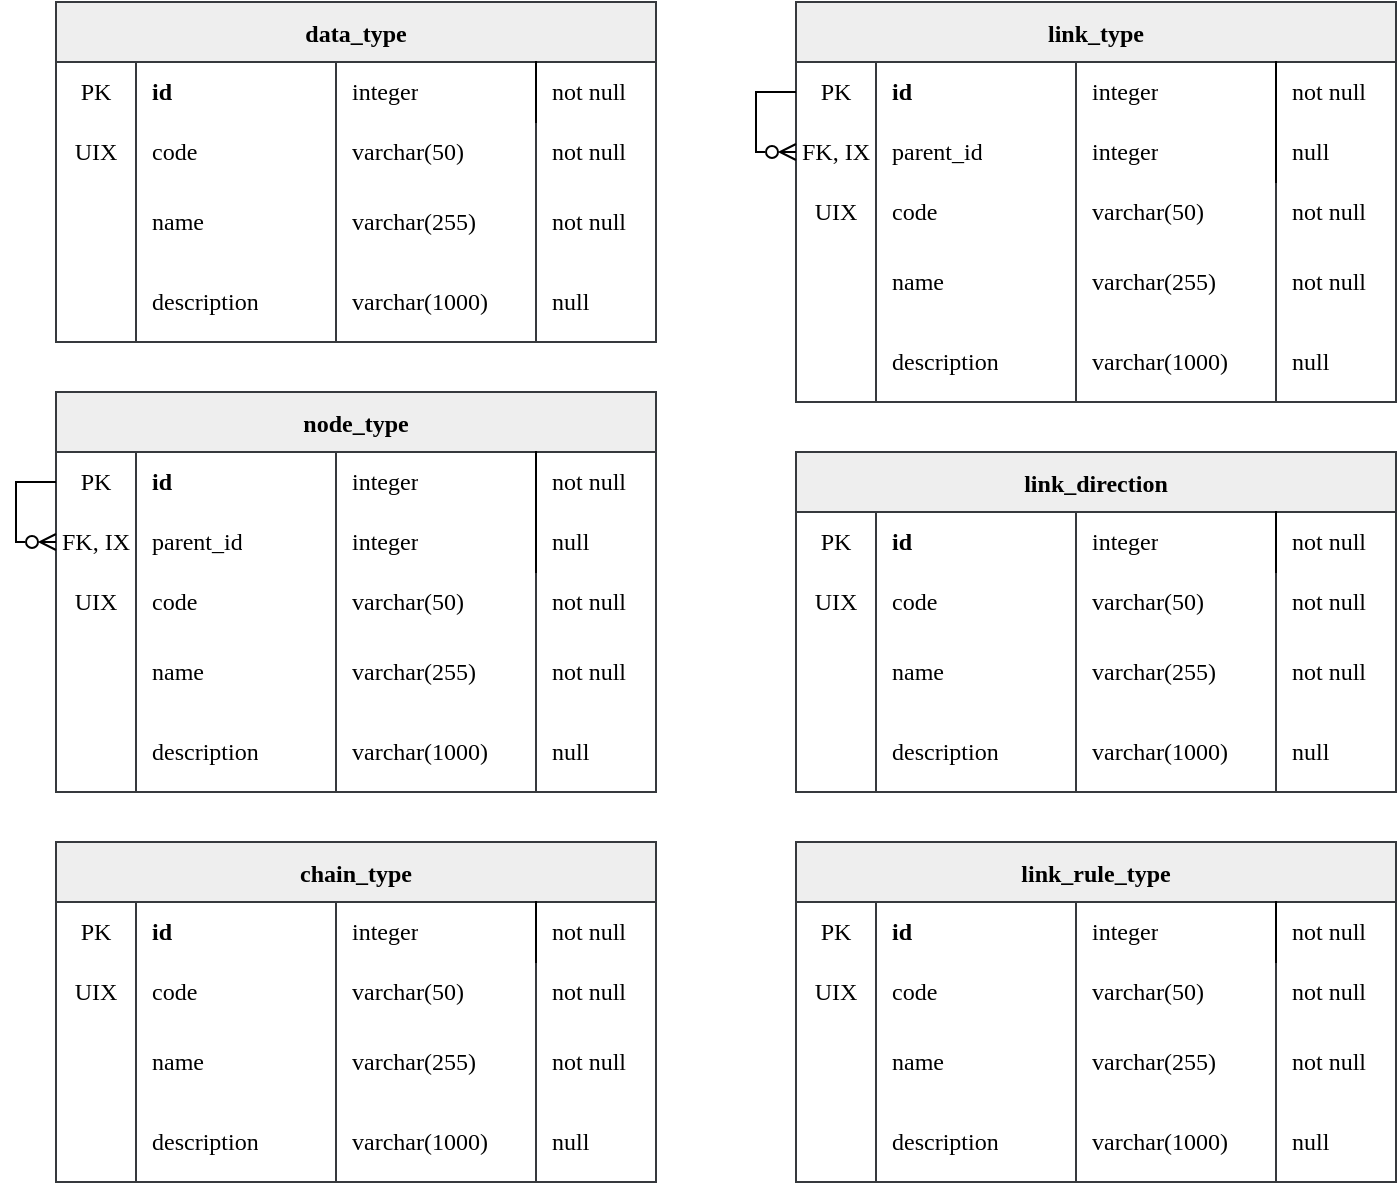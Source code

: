<mxfile version="18.0.6" type="device"><diagram name="Page-1" id="e56a1550-8fbb-45ad-956c-1786394a9013"><mxGraphModel dx="1038" dy="660" grid="1" gridSize="10" guides="1" tooltips="1" connect="1" arrows="1" fold="1" page="1" pageScale="1" pageWidth="1100" pageHeight="850" background="none" math="0" shadow="0"><root><mxCell id="0"/><mxCell id="1" parent="0"/><mxCell id="BWVcSo73yGmnrFqmLaDu-2" value="data_type" style="shape=table;startSize=30;container=1;collapsible=0;childLayout=tableLayout;fixedRows=1;rowLines=0;fontStyle=1;fontFamily=Verdana;fontSize=12;fillColor=#eeeeee;strokeColor=#36393d;" parent="1" vertex="1"><mxGeometry x="40" y="40" width="300" height="170" as="geometry"/></mxCell><mxCell id="BWVcSo73yGmnrFqmLaDu-3" value="" style="shape=tableRow;horizontal=0;startSize=0;swimlaneHead=0;swimlaneBody=0;top=0;left=0;bottom=0;right=0;collapsible=0;dropTarget=0;fillColor=none;points=[[0,0.5],[1,0.5]];portConstraint=eastwest;fontFamily=Verdana;fontSize=12;" parent="BWVcSo73yGmnrFqmLaDu-2" vertex="1"><mxGeometry y="30" width="300" height="30" as="geometry"/></mxCell><mxCell id="BWVcSo73yGmnrFqmLaDu-4" value="PK" style="shape=partialRectangle;html=1;whiteSpace=wrap;connectable=0;fillColor=none;top=0;left=0;bottom=0;right=0;overflow=hidden;pointerEvents=1;fontFamily=Verdana;fontSize=12;strokeWidth=1;" parent="BWVcSo73yGmnrFqmLaDu-3" vertex="1"><mxGeometry width="40" height="30" as="geometry"><mxRectangle width="40" height="30" as="alternateBounds"/></mxGeometry></mxCell><mxCell id="BWVcSo73yGmnrFqmLaDu-5" value="id" style="shape=partialRectangle;html=1;whiteSpace=wrap;connectable=0;fillColor=none;top=0;left=0;bottom=0;right=0;align=left;spacingLeft=6;overflow=hidden;fontFamily=Verdana;fontSize=12;fontStyle=1;" parent="BWVcSo73yGmnrFqmLaDu-3" vertex="1"><mxGeometry x="40" width="100" height="30" as="geometry"><mxRectangle width="100" height="30" as="alternateBounds"/></mxGeometry></mxCell><mxCell id="BWVcSo73yGmnrFqmLaDu-12" value="integer" style="shape=partialRectangle;html=1;whiteSpace=wrap;connectable=0;fillColor=none;top=0;left=0;bottom=0;right=0;align=left;spacingLeft=6;overflow=hidden;fontFamily=Verdana;fontSize=12;strokeColor=default;" parent="BWVcSo73yGmnrFqmLaDu-3" vertex="1"><mxGeometry x="140" width="100" height="30" as="geometry"><mxRectangle width="100" height="30" as="alternateBounds"/></mxGeometry></mxCell><mxCell id="BWVcSo73yGmnrFqmLaDu-19" value="not null" style="shape=partialRectangle;html=1;whiteSpace=wrap;connectable=0;fillColor=none;top=0;left=1;bottom=0;right=0;align=left;spacingLeft=6;overflow=hidden;fontFamily=Verdana;fontSize=12;strokeColor=default;" parent="BWVcSo73yGmnrFqmLaDu-3" vertex="1"><mxGeometry x="240" width="60" height="30" as="geometry"><mxRectangle width="60" height="30" as="alternateBounds"/></mxGeometry></mxCell><mxCell id="BWVcSo73yGmnrFqmLaDu-6" value="" style="shape=tableRow;horizontal=0;startSize=0;swimlaneHead=0;swimlaneBody=0;top=0;left=0;bottom=0;right=0;collapsible=0;dropTarget=0;fillColor=none;points=[[0,0.5],[1,0.5]];portConstraint=eastwest;fontFamily=Verdana;fontSize=12;" parent="BWVcSo73yGmnrFqmLaDu-2" vertex="1"><mxGeometry y="60" width="300" height="30" as="geometry"/></mxCell><mxCell id="BWVcSo73yGmnrFqmLaDu-7" value="UIX" style="shape=partialRectangle;html=1;whiteSpace=wrap;connectable=0;fillColor=none;top=0;left=0;bottom=0;right=0;overflow=hidden;fontFamily=Verdana;fontSize=12;" parent="BWVcSo73yGmnrFqmLaDu-6" vertex="1"><mxGeometry width="40" height="30" as="geometry"><mxRectangle width="40" height="30" as="alternateBounds"/></mxGeometry></mxCell><mxCell id="BWVcSo73yGmnrFqmLaDu-8" value="code" style="shape=partialRectangle;html=1;whiteSpace=wrap;connectable=0;fillColor=none;top=0;left=0;bottom=0;right=0;align=left;spacingLeft=6;overflow=hidden;fontFamily=Verdana;fontSize=12;" parent="BWVcSo73yGmnrFqmLaDu-6" vertex="1"><mxGeometry x="40" width="100" height="30" as="geometry"><mxRectangle width="100" height="30" as="alternateBounds"/></mxGeometry></mxCell><mxCell id="BWVcSo73yGmnrFqmLaDu-13" value="varchar(50)" style="shape=partialRectangle;html=1;whiteSpace=wrap;connectable=0;fillColor=none;top=0;left=0;bottom=0;right=0;align=left;spacingLeft=6;overflow=hidden;fontFamily=Verdana;fontSize=12;" parent="BWVcSo73yGmnrFqmLaDu-6" vertex="1"><mxGeometry x="140" width="100" height="30" as="geometry"><mxRectangle width="100" height="30" as="alternateBounds"/></mxGeometry></mxCell><mxCell id="BWVcSo73yGmnrFqmLaDu-20" value="not null" style="shape=partialRectangle;html=1;whiteSpace=wrap;connectable=0;fillColor=none;top=0;left=0;bottom=0;right=0;align=left;spacingLeft=6;overflow=hidden;fontFamily=Verdana;fontSize=12;" parent="BWVcSo73yGmnrFqmLaDu-6" vertex="1"><mxGeometry x="240" width="60" height="30" as="geometry"><mxRectangle width="60" height="30" as="alternateBounds"/></mxGeometry></mxCell><mxCell id="BWVcSo73yGmnrFqmLaDu-9" value="" style="shape=tableRow;horizontal=0;startSize=0;swimlaneHead=0;swimlaneBody=0;top=0;left=0;bottom=0;right=0;collapsible=0;dropTarget=0;fillColor=none;points=[[0,0.5],[1,0.5]];portConstraint=eastwest;fontFamily=Verdana;fontSize=12;" parent="BWVcSo73yGmnrFqmLaDu-2" vertex="1"><mxGeometry y="90" width="300" height="40" as="geometry"/></mxCell><mxCell id="BWVcSo73yGmnrFqmLaDu-10" value="" style="shape=partialRectangle;html=1;whiteSpace=wrap;connectable=0;fillColor=none;top=0;left=0;bottom=0;right=0;overflow=hidden;fontFamily=Verdana;fontSize=12;" parent="BWVcSo73yGmnrFqmLaDu-9" vertex="1"><mxGeometry width="40" height="40" as="geometry"><mxRectangle width="40" height="40" as="alternateBounds"/></mxGeometry></mxCell><mxCell id="BWVcSo73yGmnrFqmLaDu-11" value="name" style="shape=partialRectangle;html=1;whiteSpace=wrap;connectable=0;fillColor=none;top=0;left=0;bottom=0;right=0;align=left;spacingLeft=6;overflow=hidden;fontFamily=Verdana;fontSize=12;" parent="BWVcSo73yGmnrFqmLaDu-9" vertex="1"><mxGeometry x="40" width="100" height="40" as="geometry"><mxRectangle width="100" height="40" as="alternateBounds"/></mxGeometry></mxCell><mxCell id="BWVcSo73yGmnrFqmLaDu-14" value="&lt;span style=&quot;&quot;&gt;varchar(255)&lt;/span&gt;" style="shape=partialRectangle;html=1;whiteSpace=wrap;connectable=0;fillColor=none;top=0;left=0;bottom=0;right=0;align=left;spacingLeft=6;overflow=hidden;fontFamily=Verdana;fontSize=12;" parent="BWVcSo73yGmnrFqmLaDu-9" vertex="1"><mxGeometry x="140" width="100" height="40" as="geometry"><mxRectangle width="100" height="40" as="alternateBounds"/></mxGeometry></mxCell><mxCell id="BWVcSo73yGmnrFqmLaDu-21" value="not null" style="shape=partialRectangle;html=1;whiteSpace=wrap;connectable=0;fillColor=none;top=0;left=0;bottom=0;right=0;align=left;spacingLeft=6;overflow=hidden;fontFamily=Verdana;fontSize=12;" parent="BWVcSo73yGmnrFqmLaDu-9" vertex="1"><mxGeometry x="240" width="60" height="40" as="geometry"><mxRectangle width="60" height="40" as="alternateBounds"/></mxGeometry></mxCell><mxCell id="BWVcSo73yGmnrFqmLaDu-15" style="shape=tableRow;horizontal=0;startSize=0;swimlaneHead=0;swimlaneBody=0;top=0;left=0;bottom=0;right=0;collapsible=0;dropTarget=0;fillColor=none;points=[[0,0.5],[1,0.5]];portConstraint=eastwest;fontFamily=Verdana;fontSize=12;" parent="BWVcSo73yGmnrFqmLaDu-2" vertex="1"><mxGeometry y="130" width="300" height="40" as="geometry"/></mxCell><mxCell id="BWVcSo73yGmnrFqmLaDu-16" style="shape=partialRectangle;html=1;whiteSpace=wrap;connectable=0;fillColor=none;top=0;left=0;bottom=0;right=0;overflow=hidden;fontFamily=Verdana;fontSize=12;" parent="BWVcSo73yGmnrFqmLaDu-15" vertex="1"><mxGeometry width="40" height="40" as="geometry"><mxRectangle width="40" height="40" as="alternateBounds"/></mxGeometry></mxCell><mxCell id="BWVcSo73yGmnrFqmLaDu-17" value="description" style="shape=partialRectangle;html=1;whiteSpace=wrap;connectable=0;fillColor=none;top=0;left=0;bottom=0;right=0;align=left;spacingLeft=6;overflow=hidden;fontFamily=Verdana;fontSize=12;" parent="BWVcSo73yGmnrFqmLaDu-15" vertex="1"><mxGeometry x="40" width="100" height="40" as="geometry"><mxRectangle width="100" height="40" as="alternateBounds"/></mxGeometry></mxCell><mxCell id="BWVcSo73yGmnrFqmLaDu-18" value="varchar(1000)" style="shape=partialRectangle;html=1;whiteSpace=wrap;connectable=0;fillColor=none;top=0;left=0;bottom=0;right=0;align=left;spacingLeft=6;overflow=hidden;fontFamily=Verdana;fontSize=12;" parent="BWVcSo73yGmnrFqmLaDu-15" vertex="1"><mxGeometry x="140" width="100" height="40" as="geometry"><mxRectangle width="100" height="40" as="alternateBounds"/></mxGeometry></mxCell><mxCell id="BWVcSo73yGmnrFqmLaDu-22" value="null" style="shape=partialRectangle;html=1;whiteSpace=wrap;connectable=0;fillColor=none;top=0;left=0;bottom=0;right=0;align=left;spacingLeft=6;overflow=hidden;fontFamily=Verdana;fontSize=12;" parent="BWVcSo73yGmnrFqmLaDu-15" vertex="1"><mxGeometry x="240" width="60" height="40" as="geometry"><mxRectangle width="60" height="40" as="alternateBounds"/></mxGeometry></mxCell><mxCell id="eY8sf748kvgSjk_Fk_6y-1" value="node_type" style="shape=table;startSize=30;container=1;collapsible=0;childLayout=tableLayout;fixedRows=1;rowLines=0;fontStyle=1;fontFamily=Verdana;fontSize=12;fillColor=#eeeeee;strokeColor=#36393d;" vertex="1" parent="1"><mxGeometry x="40" y="235" width="300" height="200" as="geometry"/></mxCell><mxCell id="eY8sf748kvgSjk_Fk_6y-2" value="" style="shape=tableRow;horizontal=0;startSize=0;swimlaneHead=0;swimlaneBody=0;top=0;left=0;bottom=0;right=0;collapsible=0;dropTarget=0;fillColor=none;points=[[0,0.5],[1,0.5]];portConstraint=eastwest;fontFamily=Verdana;fontSize=12;" vertex="1" parent="eY8sf748kvgSjk_Fk_6y-1"><mxGeometry y="30" width="300" height="30" as="geometry"/></mxCell><mxCell id="eY8sf748kvgSjk_Fk_6y-3" value="PK" style="shape=partialRectangle;html=1;whiteSpace=wrap;connectable=0;fillColor=none;top=0;left=0;bottom=0;right=0;overflow=hidden;pointerEvents=1;fontFamily=Verdana;fontSize=12;strokeWidth=1;" vertex="1" parent="eY8sf748kvgSjk_Fk_6y-2"><mxGeometry width="40" height="30" as="geometry"><mxRectangle width="40" height="30" as="alternateBounds"/></mxGeometry></mxCell><mxCell id="eY8sf748kvgSjk_Fk_6y-4" value="id" style="shape=partialRectangle;html=1;whiteSpace=wrap;connectable=0;fillColor=none;top=0;left=0;bottom=0;right=0;align=left;spacingLeft=6;overflow=hidden;fontFamily=Verdana;fontSize=12;fontStyle=1;" vertex="1" parent="eY8sf748kvgSjk_Fk_6y-2"><mxGeometry x="40" width="100" height="30" as="geometry"><mxRectangle width="100" height="30" as="alternateBounds"/></mxGeometry></mxCell><mxCell id="eY8sf748kvgSjk_Fk_6y-5" value="integer" style="shape=partialRectangle;html=1;whiteSpace=wrap;connectable=0;fillColor=none;top=0;left=0;bottom=0;right=0;align=left;spacingLeft=6;overflow=hidden;fontFamily=Verdana;fontSize=12;strokeColor=default;" vertex="1" parent="eY8sf748kvgSjk_Fk_6y-2"><mxGeometry x="140" width="100" height="30" as="geometry"><mxRectangle width="100" height="30" as="alternateBounds"/></mxGeometry></mxCell><mxCell id="eY8sf748kvgSjk_Fk_6y-6" value="not null" style="shape=partialRectangle;html=1;whiteSpace=wrap;connectable=0;fillColor=none;top=0;left=1;bottom=0;right=0;align=left;spacingLeft=6;overflow=hidden;fontFamily=Verdana;fontSize=12;strokeColor=default;" vertex="1" parent="eY8sf748kvgSjk_Fk_6y-2"><mxGeometry x="240" width="60" height="30" as="geometry"><mxRectangle width="60" height="30" as="alternateBounds"/></mxGeometry></mxCell><mxCell id="eY8sf748kvgSjk_Fk_6y-22" style="shape=tableRow;horizontal=0;startSize=0;swimlaneHead=0;swimlaneBody=0;top=0;left=0;bottom=0;right=0;collapsible=0;dropTarget=0;fillColor=none;points=[[0,0.5],[1,0.5]];portConstraint=eastwest;fontFamily=Verdana;fontSize=12;" vertex="1" parent="eY8sf748kvgSjk_Fk_6y-1"><mxGeometry y="60" width="300" height="30" as="geometry"/></mxCell><mxCell id="eY8sf748kvgSjk_Fk_6y-23" value="FK, IX" style="shape=partialRectangle;html=1;whiteSpace=wrap;connectable=0;fillColor=none;top=0;left=0;bottom=0;right=0;overflow=hidden;pointerEvents=1;fontFamily=Verdana;fontSize=12;strokeWidth=1;" vertex="1" parent="eY8sf748kvgSjk_Fk_6y-22"><mxGeometry width="40" height="30" as="geometry"><mxRectangle width="40" height="30" as="alternateBounds"/></mxGeometry></mxCell><mxCell id="eY8sf748kvgSjk_Fk_6y-24" value="parent_id" style="shape=partialRectangle;html=1;whiteSpace=wrap;connectable=0;fillColor=none;top=0;left=0;bottom=0;right=0;align=left;spacingLeft=6;overflow=hidden;fontFamily=Verdana;fontSize=12;fontStyle=0;" vertex="1" parent="eY8sf748kvgSjk_Fk_6y-22"><mxGeometry x="40" width="100" height="30" as="geometry"><mxRectangle width="100" height="30" as="alternateBounds"/></mxGeometry></mxCell><mxCell id="eY8sf748kvgSjk_Fk_6y-25" value="integer" style="shape=partialRectangle;html=1;whiteSpace=wrap;connectable=0;fillColor=none;top=0;left=0;bottom=0;right=0;align=left;spacingLeft=6;overflow=hidden;fontFamily=Verdana;fontSize=12;strokeColor=default;" vertex="1" parent="eY8sf748kvgSjk_Fk_6y-22"><mxGeometry x="140" width="100" height="30" as="geometry"><mxRectangle width="100" height="30" as="alternateBounds"/></mxGeometry></mxCell><mxCell id="eY8sf748kvgSjk_Fk_6y-26" value="null" style="shape=partialRectangle;html=1;whiteSpace=wrap;connectable=0;fillColor=none;top=0;left=1;bottom=0;right=0;align=left;spacingLeft=6;overflow=hidden;fontFamily=Verdana;fontSize=12;strokeColor=default;" vertex="1" parent="eY8sf748kvgSjk_Fk_6y-22"><mxGeometry x="240" width="60" height="30" as="geometry"><mxRectangle width="60" height="30" as="alternateBounds"/></mxGeometry></mxCell><mxCell id="eY8sf748kvgSjk_Fk_6y-7" value="" style="shape=tableRow;horizontal=0;startSize=0;swimlaneHead=0;swimlaneBody=0;top=0;left=0;bottom=0;right=0;collapsible=0;dropTarget=0;fillColor=none;points=[[0,0.5],[1,0.5]];portConstraint=eastwest;fontFamily=Verdana;fontSize=12;" vertex="1" parent="eY8sf748kvgSjk_Fk_6y-1"><mxGeometry y="90" width="300" height="30" as="geometry"/></mxCell><mxCell id="eY8sf748kvgSjk_Fk_6y-8" value="UIX" style="shape=partialRectangle;html=1;whiteSpace=wrap;connectable=0;fillColor=none;top=0;left=0;bottom=0;right=0;overflow=hidden;fontFamily=Verdana;fontSize=12;" vertex="1" parent="eY8sf748kvgSjk_Fk_6y-7"><mxGeometry width="40" height="30" as="geometry"><mxRectangle width="40" height="30" as="alternateBounds"/></mxGeometry></mxCell><mxCell id="eY8sf748kvgSjk_Fk_6y-9" value="code" style="shape=partialRectangle;html=1;whiteSpace=wrap;connectable=0;fillColor=none;top=0;left=0;bottom=0;right=0;align=left;spacingLeft=6;overflow=hidden;fontFamily=Verdana;fontSize=12;" vertex="1" parent="eY8sf748kvgSjk_Fk_6y-7"><mxGeometry x="40" width="100" height="30" as="geometry"><mxRectangle width="100" height="30" as="alternateBounds"/></mxGeometry></mxCell><mxCell id="eY8sf748kvgSjk_Fk_6y-10" value="varchar(50)" style="shape=partialRectangle;html=1;whiteSpace=wrap;connectable=0;fillColor=none;top=0;left=0;bottom=0;right=0;align=left;spacingLeft=6;overflow=hidden;fontFamily=Verdana;fontSize=12;" vertex="1" parent="eY8sf748kvgSjk_Fk_6y-7"><mxGeometry x="140" width="100" height="30" as="geometry"><mxRectangle width="100" height="30" as="alternateBounds"/></mxGeometry></mxCell><mxCell id="eY8sf748kvgSjk_Fk_6y-11" value="not null" style="shape=partialRectangle;html=1;whiteSpace=wrap;connectable=0;fillColor=none;top=0;left=0;bottom=0;right=0;align=left;spacingLeft=6;overflow=hidden;fontFamily=Verdana;fontSize=12;" vertex="1" parent="eY8sf748kvgSjk_Fk_6y-7"><mxGeometry x="240" width="60" height="30" as="geometry"><mxRectangle width="60" height="30" as="alternateBounds"/></mxGeometry></mxCell><mxCell id="eY8sf748kvgSjk_Fk_6y-12" value="" style="shape=tableRow;horizontal=0;startSize=0;swimlaneHead=0;swimlaneBody=0;top=0;left=0;bottom=0;right=0;collapsible=0;dropTarget=0;fillColor=none;points=[[0,0.5],[1,0.5]];portConstraint=eastwest;fontFamily=Verdana;fontSize=12;" vertex="1" parent="eY8sf748kvgSjk_Fk_6y-1"><mxGeometry y="120" width="300" height="40" as="geometry"/></mxCell><mxCell id="eY8sf748kvgSjk_Fk_6y-13" value="" style="shape=partialRectangle;html=1;whiteSpace=wrap;connectable=0;fillColor=none;top=0;left=0;bottom=0;right=0;overflow=hidden;fontFamily=Verdana;fontSize=12;" vertex="1" parent="eY8sf748kvgSjk_Fk_6y-12"><mxGeometry width="40" height="40" as="geometry"><mxRectangle width="40" height="40" as="alternateBounds"/></mxGeometry></mxCell><mxCell id="eY8sf748kvgSjk_Fk_6y-14" value="name" style="shape=partialRectangle;html=1;whiteSpace=wrap;connectable=0;fillColor=none;top=0;left=0;bottom=0;right=0;align=left;spacingLeft=6;overflow=hidden;fontFamily=Verdana;fontSize=12;" vertex="1" parent="eY8sf748kvgSjk_Fk_6y-12"><mxGeometry x="40" width="100" height="40" as="geometry"><mxRectangle width="100" height="40" as="alternateBounds"/></mxGeometry></mxCell><mxCell id="eY8sf748kvgSjk_Fk_6y-15" value="&lt;span style=&quot;&quot;&gt;varchar(255)&lt;/span&gt;" style="shape=partialRectangle;html=1;whiteSpace=wrap;connectable=0;fillColor=none;top=0;left=0;bottom=0;right=0;align=left;spacingLeft=6;overflow=hidden;fontFamily=Verdana;fontSize=12;" vertex="1" parent="eY8sf748kvgSjk_Fk_6y-12"><mxGeometry x="140" width="100" height="40" as="geometry"><mxRectangle width="100" height="40" as="alternateBounds"/></mxGeometry></mxCell><mxCell id="eY8sf748kvgSjk_Fk_6y-16" value="not null" style="shape=partialRectangle;html=1;whiteSpace=wrap;connectable=0;fillColor=none;top=0;left=0;bottom=0;right=0;align=left;spacingLeft=6;overflow=hidden;fontFamily=Verdana;fontSize=12;" vertex="1" parent="eY8sf748kvgSjk_Fk_6y-12"><mxGeometry x="240" width="60" height="40" as="geometry"><mxRectangle width="60" height="40" as="alternateBounds"/></mxGeometry></mxCell><mxCell id="eY8sf748kvgSjk_Fk_6y-17" style="shape=tableRow;horizontal=0;startSize=0;swimlaneHead=0;swimlaneBody=0;top=0;left=0;bottom=0;right=0;collapsible=0;dropTarget=0;fillColor=none;points=[[0,0.5],[1,0.5]];portConstraint=eastwest;fontFamily=Verdana;fontSize=12;" vertex="1" parent="eY8sf748kvgSjk_Fk_6y-1"><mxGeometry y="160" width="300" height="40" as="geometry"/></mxCell><mxCell id="eY8sf748kvgSjk_Fk_6y-18" style="shape=partialRectangle;html=1;whiteSpace=wrap;connectable=0;fillColor=none;top=0;left=0;bottom=0;right=0;overflow=hidden;fontFamily=Verdana;fontSize=12;" vertex="1" parent="eY8sf748kvgSjk_Fk_6y-17"><mxGeometry width="40" height="40" as="geometry"><mxRectangle width="40" height="40" as="alternateBounds"/></mxGeometry></mxCell><mxCell id="eY8sf748kvgSjk_Fk_6y-19" value="description" style="shape=partialRectangle;html=1;whiteSpace=wrap;connectable=0;fillColor=none;top=0;left=0;bottom=0;right=0;align=left;spacingLeft=6;overflow=hidden;fontFamily=Verdana;fontSize=12;" vertex="1" parent="eY8sf748kvgSjk_Fk_6y-17"><mxGeometry x="40" width="100" height="40" as="geometry"><mxRectangle width="100" height="40" as="alternateBounds"/></mxGeometry></mxCell><mxCell id="eY8sf748kvgSjk_Fk_6y-20" value="varchar(1000)" style="shape=partialRectangle;html=1;whiteSpace=wrap;connectable=0;fillColor=none;top=0;left=0;bottom=0;right=0;align=left;spacingLeft=6;overflow=hidden;fontFamily=Verdana;fontSize=12;" vertex="1" parent="eY8sf748kvgSjk_Fk_6y-17"><mxGeometry x="140" width="100" height="40" as="geometry"><mxRectangle width="100" height="40" as="alternateBounds"/></mxGeometry></mxCell><mxCell id="eY8sf748kvgSjk_Fk_6y-21" value="null" style="shape=partialRectangle;html=1;whiteSpace=wrap;connectable=0;fillColor=none;top=0;left=0;bottom=0;right=0;align=left;spacingLeft=6;overflow=hidden;fontFamily=Verdana;fontSize=12;" vertex="1" parent="eY8sf748kvgSjk_Fk_6y-17"><mxGeometry x="240" width="60" height="40" as="geometry"><mxRectangle width="60" height="40" as="alternateBounds"/></mxGeometry></mxCell><mxCell id="eY8sf748kvgSjk_Fk_6y-78" value="" style="edgeStyle=orthogonalEdgeStyle;rounded=0;orthogonalLoop=1;jettySize=auto;html=1;entryX=0;entryY=0.5;entryDx=0;entryDy=0;exitX=0;exitY=0.5;exitDx=0;exitDy=0;endArrow=ERzeroToMany;endFill=0;" edge="1" parent="eY8sf748kvgSjk_Fk_6y-1" source="eY8sf748kvgSjk_Fk_6y-2" target="eY8sf748kvgSjk_Fk_6y-22"><mxGeometry relative="1" as="geometry"><mxPoint x="-100" y="-90" as="sourcePoint"/><Array as="points"><mxPoint x="-20" y="45"/><mxPoint x="-20" y="75"/></Array></mxGeometry></mxCell><mxCell id="eY8sf748kvgSjk_Fk_6y-79" value="link_type" style="shape=table;startSize=30;container=1;collapsible=0;childLayout=tableLayout;fixedRows=1;rowLines=0;fontStyle=1;fontFamily=Verdana;fontSize=12;fillColor=#eeeeee;strokeColor=#36393d;" vertex="1" parent="1"><mxGeometry x="410" y="40" width="300" height="200" as="geometry"/></mxCell><mxCell id="eY8sf748kvgSjk_Fk_6y-80" value="" style="shape=tableRow;horizontal=0;startSize=0;swimlaneHead=0;swimlaneBody=0;top=0;left=0;bottom=0;right=0;collapsible=0;dropTarget=0;fillColor=none;points=[[0,0.5],[1,0.5]];portConstraint=eastwest;fontFamily=Verdana;fontSize=12;" vertex="1" parent="eY8sf748kvgSjk_Fk_6y-79"><mxGeometry y="30" width="300" height="30" as="geometry"/></mxCell><mxCell id="eY8sf748kvgSjk_Fk_6y-81" value="PK" style="shape=partialRectangle;html=1;whiteSpace=wrap;connectable=0;fillColor=none;top=0;left=0;bottom=0;right=0;overflow=hidden;pointerEvents=1;fontFamily=Verdana;fontSize=12;strokeWidth=1;" vertex="1" parent="eY8sf748kvgSjk_Fk_6y-80"><mxGeometry width="40" height="30" as="geometry"><mxRectangle width="40" height="30" as="alternateBounds"/></mxGeometry></mxCell><mxCell id="eY8sf748kvgSjk_Fk_6y-82" value="id" style="shape=partialRectangle;html=1;whiteSpace=wrap;connectable=0;fillColor=none;top=0;left=0;bottom=0;right=0;align=left;spacingLeft=6;overflow=hidden;fontFamily=Verdana;fontSize=12;fontStyle=1;" vertex="1" parent="eY8sf748kvgSjk_Fk_6y-80"><mxGeometry x="40" width="100" height="30" as="geometry"><mxRectangle width="100" height="30" as="alternateBounds"/></mxGeometry></mxCell><mxCell id="eY8sf748kvgSjk_Fk_6y-83" value="integer" style="shape=partialRectangle;html=1;whiteSpace=wrap;connectable=0;fillColor=none;top=0;left=0;bottom=0;right=0;align=left;spacingLeft=6;overflow=hidden;fontFamily=Verdana;fontSize=12;strokeColor=default;" vertex="1" parent="eY8sf748kvgSjk_Fk_6y-80"><mxGeometry x="140" width="100" height="30" as="geometry"><mxRectangle width="100" height="30" as="alternateBounds"/></mxGeometry></mxCell><mxCell id="eY8sf748kvgSjk_Fk_6y-84" value="not null" style="shape=partialRectangle;html=1;whiteSpace=wrap;connectable=0;fillColor=none;top=0;left=1;bottom=0;right=0;align=left;spacingLeft=6;overflow=hidden;fontFamily=Verdana;fontSize=12;strokeColor=default;" vertex="1" parent="eY8sf748kvgSjk_Fk_6y-80"><mxGeometry x="240" width="60" height="30" as="geometry"><mxRectangle width="60" height="30" as="alternateBounds"/></mxGeometry></mxCell><mxCell id="eY8sf748kvgSjk_Fk_6y-85" style="shape=tableRow;horizontal=0;startSize=0;swimlaneHead=0;swimlaneBody=0;top=0;left=0;bottom=0;right=0;collapsible=0;dropTarget=0;fillColor=none;points=[[0,0.5],[1,0.5]];portConstraint=eastwest;fontFamily=Verdana;fontSize=12;" vertex="1" parent="eY8sf748kvgSjk_Fk_6y-79"><mxGeometry y="60" width="300" height="30" as="geometry"/></mxCell><mxCell id="eY8sf748kvgSjk_Fk_6y-86" value="FK, IX" style="shape=partialRectangle;html=1;whiteSpace=wrap;connectable=0;fillColor=none;top=0;left=0;bottom=0;right=0;overflow=hidden;pointerEvents=1;fontFamily=Verdana;fontSize=12;strokeWidth=1;" vertex="1" parent="eY8sf748kvgSjk_Fk_6y-85"><mxGeometry width="40" height="30" as="geometry"><mxRectangle width="40" height="30" as="alternateBounds"/></mxGeometry></mxCell><mxCell id="eY8sf748kvgSjk_Fk_6y-87" value="parent_id" style="shape=partialRectangle;html=1;whiteSpace=wrap;connectable=0;fillColor=none;top=0;left=0;bottom=0;right=0;align=left;spacingLeft=6;overflow=hidden;fontFamily=Verdana;fontSize=12;fontStyle=0;" vertex="1" parent="eY8sf748kvgSjk_Fk_6y-85"><mxGeometry x="40" width="100" height="30" as="geometry"><mxRectangle width="100" height="30" as="alternateBounds"/></mxGeometry></mxCell><mxCell id="eY8sf748kvgSjk_Fk_6y-88" value="integer" style="shape=partialRectangle;html=1;whiteSpace=wrap;connectable=0;fillColor=none;top=0;left=0;bottom=0;right=0;align=left;spacingLeft=6;overflow=hidden;fontFamily=Verdana;fontSize=12;strokeColor=default;" vertex="1" parent="eY8sf748kvgSjk_Fk_6y-85"><mxGeometry x="140" width="100" height="30" as="geometry"><mxRectangle width="100" height="30" as="alternateBounds"/></mxGeometry></mxCell><mxCell id="eY8sf748kvgSjk_Fk_6y-89" value="null" style="shape=partialRectangle;html=1;whiteSpace=wrap;connectable=0;fillColor=none;top=0;left=1;bottom=0;right=0;align=left;spacingLeft=6;overflow=hidden;fontFamily=Verdana;fontSize=12;strokeColor=default;" vertex="1" parent="eY8sf748kvgSjk_Fk_6y-85"><mxGeometry x="240" width="60" height="30" as="geometry"><mxRectangle width="60" height="30" as="alternateBounds"/></mxGeometry></mxCell><mxCell id="eY8sf748kvgSjk_Fk_6y-90" value="" style="shape=tableRow;horizontal=0;startSize=0;swimlaneHead=0;swimlaneBody=0;top=0;left=0;bottom=0;right=0;collapsible=0;dropTarget=0;fillColor=none;points=[[0,0.5],[1,0.5]];portConstraint=eastwest;fontFamily=Verdana;fontSize=12;" vertex="1" parent="eY8sf748kvgSjk_Fk_6y-79"><mxGeometry y="90" width="300" height="30" as="geometry"/></mxCell><mxCell id="eY8sf748kvgSjk_Fk_6y-91" value="UIX" style="shape=partialRectangle;html=1;whiteSpace=wrap;connectable=0;fillColor=none;top=0;left=0;bottom=0;right=0;overflow=hidden;fontFamily=Verdana;fontSize=12;" vertex="1" parent="eY8sf748kvgSjk_Fk_6y-90"><mxGeometry width="40" height="30" as="geometry"><mxRectangle width="40" height="30" as="alternateBounds"/></mxGeometry></mxCell><mxCell id="eY8sf748kvgSjk_Fk_6y-92" value="code" style="shape=partialRectangle;html=1;whiteSpace=wrap;connectable=0;fillColor=none;top=0;left=0;bottom=0;right=0;align=left;spacingLeft=6;overflow=hidden;fontFamily=Verdana;fontSize=12;" vertex="1" parent="eY8sf748kvgSjk_Fk_6y-90"><mxGeometry x="40" width="100" height="30" as="geometry"><mxRectangle width="100" height="30" as="alternateBounds"/></mxGeometry></mxCell><mxCell id="eY8sf748kvgSjk_Fk_6y-93" value="varchar(50)" style="shape=partialRectangle;html=1;whiteSpace=wrap;connectable=0;fillColor=none;top=0;left=0;bottom=0;right=0;align=left;spacingLeft=6;overflow=hidden;fontFamily=Verdana;fontSize=12;" vertex="1" parent="eY8sf748kvgSjk_Fk_6y-90"><mxGeometry x="140" width="100" height="30" as="geometry"><mxRectangle width="100" height="30" as="alternateBounds"/></mxGeometry></mxCell><mxCell id="eY8sf748kvgSjk_Fk_6y-94" value="not null" style="shape=partialRectangle;html=1;whiteSpace=wrap;connectable=0;fillColor=none;top=0;left=0;bottom=0;right=0;align=left;spacingLeft=6;overflow=hidden;fontFamily=Verdana;fontSize=12;" vertex="1" parent="eY8sf748kvgSjk_Fk_6y-90"><mxGeometry x="240" width="60" height="30" as="geometry"><mxRectangle width="60" height="30" as="alternateBounds"/></mxGeometry></mxCell><mxCell id="eY8sf748kvgSjk_Fk_6y-95" value="" style="shape=tableRow;horizontal=0;startSize=0;swimlaneHead=0;swimlaneBody=0;top=0;left=0;bottom=0;right=0;collapsible=0;dropTarget=0;fillColor=none;points=[[0,0.5],[1,0.5]];portConstraint=eastwest;fontFamily=Verdana;fontSize=12;" vertex="1" parent="eY8sf748kvgSjk_Fk_6y-79"><mxGeometry y="120" width="300" height="40" as="geometry"/></mxCell><mxCell id="eY8sf748kvgSjk_Fk_6y-96" value="" style="shape=partialRectangle;html=1;whiteSpace=wrap;connectable=0;fillColor=none;top=0;left=0;bottom=0;right=0;overflow=hidden;fontFamily=Verdana;fontSize=12;" vertex="1" parent="eY8sf748kvgSjk_Fk_6y-95"><mxGeometry width="40" height="40" as="geometry"><mxRectangle width="40" height="40" as="alternateBounds"/></mxGeometry></mxCell><mxCell id="eY8sf748kvgSjk_Fk_6y-97" value="name" style="shape=partialRectangle;html=1;whiteSpace=wrap;connectable=0;fillColor=none;top=0;left=0;bottom=0;right=0;align=left;spacingLeft=6;overflow=hidden;fontFamily=Verdana;fontSize=12;" vertex="1" parent="eY8sf748kvgSjk_Fk_6y-95"><mxGeometry x="40" width="100" height="40" as="geometry"><mxRectangle width="100" height="40" as="alternateBounds"/></mxGeometry></mxCell><mxCell id="eY8sf748kvgSjk_Fk_6y-98" value="&lt;span style=&quot;&quot;&gt;varchar(255)&lt;/span&gt;" style="shape=partialRectangle;html=1;whiteSpace=wrap;connectable=0;fillColor=none;top=0;left=0;bottom=0;right=0;align=left;spacingLeft=6;overflow=hidden;fontFamily=Verdana;fontSize=12;" vertex="1" parent="eY8sf748kvgSjk_Fk_6y-95"><mxGeometry x="140" width="100" height="40" as="geometry"><mxRectangle width="100" height="40" as="alternateBounds"/></mxGeometry></mxCell><mxCell id="eY8sf748kvgSjk_Fk_6y-99" value="not null" style="shape=partialRectangle;html=1;whiteSpace=wrap;connectable=0;fillColor=none;top=0;left=0;bottom=0;right=0;align=left;spacingLeft=6;overflow=hidden;fontFamily=Verdana;fontSize=12;" vertex="1" parent="eY8sf748kvgSjk_Fk_6y-95"><mxGeometry x="240" width="60" height="40" as="geometry"><mxRectangle width="60" height="40" as="alternateBounds"/></mxGeometry></mxCell><mxCell id="eY8sf748kvgSjk_Fk_6y-100" style="shape=tableRow;horizontal=0;startSize=0;swimlaneHead=0;swimlaneBody=0;top=0;left=0;bottom=0;right=0;collapsible=0;dropTarget=0;fillColor=none;points=[[0,0.5],[1,0.5]];portConstraint=eastwest;fontFamily=Verdana;fontSize=12;" vertex="1" parent="eY8sf748kvgSjk_Fk_6y-79"><mxGeometry y="160" width="300" height="40" as="geometry"/></mxCell><mxCell id="eY8sf748kvgSjk_Fk_6y-101" style="shape=partialRectangle;html=1;whiteSpace=wrap;connectable=0;fillColor=none;top=0;left=0;bottom=0;right=0;overflow=hidden;fontFamily=Verdana;fontSize=12;" vertex="1" parent="eY8sf748kvgSjk_Fk_6y-100"><mxGeometry width="40" height="40" as="geometry"><mxRectangle width="40" height="40" as="alternateBounds"/></mxGeometry></mxCell><mxCell id="eY8sf748kvgSjk_Fk_6y-102" value="description" style="shape=partialRectangle;html=1;whiteSpace=wrap;connectable=0;fillColor=none;top=0;left=0;bottom=0;right=0;align=left;spacingLeft=6;overflow=hidden;fontFamily=Verdana;fontSize=12;" vertex="1" parent="eY8sf748kvgSjk_Fk_6y-100"><mxGeometry x="40" width="100" height="40" as="geometry"><mxRectangle width="100" height="40" as="alternateBounds"/></mxGeometry></mxCell><mxCell id="eY8sf748kvgSjk_Fk_6y-103" value="varchar(1000)" style="shape=partialRectangle;html=1;whiteSpace=wrap;connectable=0;fillColor=none;top=0;left=0;bottom=0;right=0;align=left;spacingLeft=6;overflow=hidden;fontFamily=Verdana;fontSize=12;" vertex="1" parent="eY8sf748kvgSjk_Fk_6y-100"><mxGeometry x="140" width="100" height="40" as="geometry"><mxRectangle width="100" height="40" as="alternateBounds"/></mxGeometry></mxCell><mxCell id="eY8sf748kvgSjk_Fk_6y-104" value="null" style="shape=partialRectangle;html=1;whiteSpace=wrap;connectable=0;fillColor=none;top=0;left=0;bottom=0;right=0;align=left;spacingLeft=6;overflow=hidden;fontFamily=Verdana;fontSize=12;" vertex="1" parent="eY8sf748kvgSjk_Fk_6y-100"><mxGeometry x="240" width="60" height="40" as="geometry"><mxRectangle width="60" height="40" as="alternateBounds"/></mxGeometry></mxCell><mxCell id="eY8sf748kvgSjk_Fk_6y-105" value="" style="edgeStyle=orthogonalEdgeStyle;rounded=0;orthogonalLoop=1;jettySize=auto;html=1;entryX=0;entryY=0.5;entryDx=0;entryDy=0;exitX=0;exitY=0.5;exitDx=0;exitDy=0;endArrow=ERzeroToMany;endFill=0;" edge="1" parent="eY8sf748kvgSjk_Fk_6y-79" source="eY8sf748kvgSjk_Fk_6y-80" target="eY8sf748kvgSjk_Fk_6y-85"><mxGeometry relative="1" as="geometry"><mxPoint x="-100" y="-90" as="sourcePoint"/><Array as="points"><mxPoint x="-20" y="45"/><mxPoint x="-20" y="75"/></Array></mxGeometry></mxCell><mxCell id="eY8sf748kvgSjk_Fk_6y-106" value="link_direction" style="shape=table;startSize=30;container=1;collapsible=0;childLayout=tableLayout;fixedRows=1;rowLines=0;fontStyle=1;fontFamily=Verdana;fontSize=12;fillColor=#eeeeee;strokeColor=#36393d;" vertex="1" parent="1"><mxGeometry x="410" y="265" width="300" height="170" as="geometry"/></mxCell><mxCell id="eY8sf748kvgSjk_Fk_6y-107" value="" style="shape=tableRow;horizontal=0;startSize=0;swimlaneHead=0;swimlaneBody=0;top=0;left=0;bottom=0;right=0;collapsible=0;dropTarget=0;fillColor=none;points=[[0,0.5],[1,0.5]];portConstraint=eastwest;fontFamily=Verdana;fontSize=12;" vertex="1" parent="eY8sf748kvgSjk_Fk_6y-106"><mxGeometry y="30" width="300" height="30" as="geometry"/></mxCell><mxCell id="eY8sf748kvgSjk_Fk_6y-108" value="PK" style="shape=partialRectangle;html=1;whiteSpace=wrap;connectable=0;fillColor=none;top=0;left=0;bottom=0;right=0;overflow=hidden;pointerEvents=1;fontFamily=Verdana;fontSize=12;strokeWidth=1;" vertex="1" parent="eY8sf748kvgSjk_Fk_6y-107"><mxGeometry width="40" height="30" as="geometry"><mxRectangle width="40" height="30" as="alternateBounds"/></mxGeometry></mxCell><mxCell id="eY8sf748kvgSjk_Fk_6y-109" value="id" style="shape=partialRectangle;html=1;whiteSpace=wrap;connectable=0;fillColor=none;top=0;left=0;bottom=0;right=0;align=left;spacingLeft=6;overflow=hidden;fontFamily=Verdana;fontSize=12;fontStyle=1;" vertex="1" parent="eY8sf748kvgSjk_Fk_6y-107"><mxGeometry x="40" width="100" height="30" as="geometry"><mxRectangle width="100" height="30" as="alternateBounds"/></mxGeometry></mxCell><mxCell id="eY8sf748kvgSjk_Fk_6y-110" value="integer" style="shape=partialRectangle;html=1;whiteSpace=wrap;connectable=0;fillColor=none;top=0;left=0;bottom=0;right=0;align=left;spacingLeft=6;overflow=hidden;fontFamily=Verdana;fontSize=12;strokeColor=default;" vertex="1" parent="eY8sf748kvgSjk_Fk_6y-107"><mxGeometry x="140" width="100" height="30" as="geometry"><mxRectangle width="100" height="30" as="alternateBounds"/></mxGeometry></mxCell><mxCell id="eY8sf748kvgSjk_Fk_6y-111" value="not null" style="shape=partialRectangle;html=1;whiteSpace=wrap;connectable=0;fillColor=none;top=0;left=1;bottom=0;right=0;align=left;spacingLeft=6;overflow=hidden;fontFamily=Verdana;fontSize=12;strokeColor=default;" vertex="1" parent="eY8sf748kvgSjk_Fk_6y-107"><mxGeometry x="240" width="60" height="30" as="geometry"><mxRectangle width="60" height="30" as="alternateBounds"/></mxGeometry></mxCell><mxCell id="eY8sf748kvgSjk_Fk_6y-117" value="" style="shape=tableRow;horizontal=0;startSize=0;swimlaneHead=0;swimlaneBody=0;top=0;left=0;bottom=0;right=0;collapsible=0;dropTarget=0;fillColor=none;points=[[0,0.5],[1,0.5]];portConstraint=eastwest;fontFamily=Verdana;fontSize=12;" vertex="1" parent="eY8sf748kvgSjk_Fk_6y-106"><mxGeometry y="60" width="300" height="30" as="geometry"/></mxCell><mxCell id="eY8sf748kvgSjk_Fk_6y-118" value="UIX" style="shape=partialRectangle;html=1;whiteSpace=wrap;connectable=0;fillColor=none;top=0;left=0;bottom=0;right=0;overflow=hidden;fontFamily=Verdana;fontSize=12;" vertex="1" parent="eY8sf748kvgSjk_Fk_6y-117"><mxGeometry width="40" height="30" as="geometry"><mxRectangle width="40" height="30" as="alternateBounds"/></mxGeometry></mxCell><mxCell id="eY8sf748kvgSjk_Fk_6y-119" value="code" style="shape=partialRectangle;html=1;whiteSpace=wrap;connectable=0;fillColor=none;top=0;left=0;bottom=0;right=0;align=left;spacingLeft=6;overflow=hidden;fontFamily=Verdana;fontSize=12;" vertex="1" parent="eY8sf748kvgSjk_Fk_6y-117"><mxGeometry x="40" width="100" height="30" as="geometry"><mxRectangle width="100" height="30" as="alternateBounds"/></mxGeometry></mxCell><mxCell id="eY8sf748kvgSjk_Fk_6y-120" value="varchar(50)" style="shape=partialRectangle;html=1;whiteSpace=wrap;connectable=0;fillColor=none;top=0;left=0;bottom=0;right=0;align=left;spacingLeft=6;overflow=hidden;fontFamily=Verdana;fontSize=12;" vertex="1" parent="eY8sf748kvgSjk_Fk_6y-117"><mxGeometry x="140" width="100" height="30" as="geometry"><mxRectangle width="100" height="30" as="alternateBounds"/></mxGeometry></mxCell><mxCell id="eY8sf748kvgSjk_Fk_6y-121" value="not null" style="shape=partialRectangle;html=1;whiteSpace=wrap;connectable=0;fillColor=none;top=0;left=0;bottom=0;right=0;align=left;spacingLeft=6;overflow=hidden;fontFamily=Verdana;fontSize=12;" vertex="1" parent="eY8sf748kvgSjk_Fk_6y-117"><mxGeometry x="240" width="60" height="30" as="geometry"><mxRectangle width="60" height="30" as="alternateBounds"/></mxGeometry></mxCell><mxCell id="eY8sf748kvgSjk_Fk_6y-122" value="" style="shape=tableRow;horizontal=0;startSize=0;swimlaneHead=0;swimlaneBody=0;top=0;left=0;bottom=0;right=0;collapsible=0;dropTarget=0;fillColor=none;points=[[0,0.5],[1,0.5]];portConstraint=eastwest;fontFamily=Verdana;fontSize=12;" vertex="1" parent="eY8sf748kvgSjk_Fk_6y-106"><mxGeometry y="90" width="300" height="40" as="geometry"/></mxCell><mxCell id="eY8sf748kvgSjk_Fk_6y-123" value="" style="shape=partialRectangle;html=1;whiteSpace=wrap;connectable=0;fillColor=none;top=0;left=0;bottom=0;right=0;overflow=hidden;fontFamily=Verdana;fontSize=12;" vertex="1" parent="eY8sf748kvgSjk_Fk_6y-122"><mxGeometry width="40" height="40" as="geometry"><mxRectangle width="40" height="40" as="alternateBounds"/></mxGeometry></mxCell><mxCell id="eY8sf748kvgSjk_Fk_6y-124" value="name" style="shape=partialRectangle;html=1;whiteSpace=wrap;connectable=0;fillColor=none;top=0;left=0;bottom=0;right=0;align=left;spacingLeft=6;overflow=hidden;fontFamily=Verdana;fontSize=12;" vertex="1" parent="eY8sf748kvgSjk_Fk_6y-122"><mxGeometry x="40" width="100" height="40" as="geometry"><mxRectangle width="100" height="40" as="alternateBounds"/></mxGeometry></mxCell><mxCell id="eY8sf748kvgSjk_Fk_6y-125" value="&lt;span style=&quot;&quot;&gt;varchar(255)&lt;/span&gt;" style="shape=partialRectangle;html=1;whiteSpace=wrap;connectable=0;fillColor=none;top=0;left=0;bottom=0;right=0;align=left;spacingLeft=6;overflow=hidden;fontFamily=Verdana;fontSize=12;" vertex="1" parent="eY8sf748kvgSjk_Fk_6y-122"><mxGeometry x="140" width="100" height="40" as="geometry"><mxRectangle width="100" height="40" as="alternateBounds"/></mxGeometry></mxCell><mxCell id="eY8sf748kvgSjk_Fk_6y-126" value="not null" style="shape=partialRectangle;html=1;whiteSpace=wrap;connectable=0;fillColor=none;top=0;left=0;bottom=0;right=0;align=left;spacingLeft=6;overflow=hidden;fontFamily=Verdana;fontSize=12;" vertex="1" parent="eY8sf748kvgSjk_Fk_6y-122"><mxGeometry x="240" width="60" height="40" as="geometry"><mxRectangle width="60" height="40" as="alternateBounds"/></mxGeometry></mxCell><mxCell id="eY8sf748kvgSjk_Fk_6y-127" style="shape=tableRow;horizontal=0;startSize=0;swimlaneHead=0;swimlaneBody=0;top=0;left=0;bottom=0;right=0;collapsible=0;dropTarget=0;fillColor=none;points=[[0,0.5],[1,0.5]];portConstraint=eastwest;fontFamily=Verdana;fontSize=12;" vertex="1" parent="eY8sf748kvgSjk_Fk_6y-106"><mxGeometry y="130" width="300" height="40" as="geometry"/></mxCell><mxCell id="eY8sf748kvgSjk_Fk_6y-128" style="shape=partialRectangle;html=1;whiteSpace=wrap;connectable=0;fillColor=none;top=0;left=0;bottom=0;right=0;overflow=hidden;fontFamily=Verdana;fontSize=12;" vertex="1" parent="eY8sf748kvgSjk_Fk_6y-127"><mxGeometry width="40" height="40" as="geometry"><mxRectangle width="40" height="40" as="alternateBounds"/></mxGeometry></mxCell><mxCell id="eY8sf748kvgSjk_Fk_6y-129" value="description" style="shape=partialRectangle;html=1;whiteSpace=wrap;connectable=0;fillColor=none;top=0;left=0;bottom=0;right=0;align=left;spacingLeft=6;overflow=hidden;fontFamily=Verdana;fontSize=12;" vertex="1" parent="eY8sf748kvgSjk_Fk_6y-127"><mxGeometry x="40" width="100" height="40" as="geometry"><mxRectangle width="100" height="40" as="alternateBounds"/></mxGeometry></mxCell><mxCell id="eY8sf748kvgSjk_Fk_6y-130" value="varchar(1000)" style="shape=partialRectangle;html=1;whiteSpace=wrap;connectable=0;fillColor=none;top=0;left=0;bottom=0;right=0;align=left;spacingLeft=6;overflow=hidden;fontFamily=Verdana;fontSize=12;" vertex="1" parent="eY8sf748kvgSjk_Fk_6y-127"><mxGeometry x="140" width="100" height="40" as="geometry"><mxRectangle width="100" height="40" as="alternateBounds"/></mxGeometry></mxCell><mxCell id="eY8sf748kvgSjk_Fk_6y-131" value="null" style="shape=partialRectangle;html=1;whiteSpace=wrap;connectable=0;fillColor=none;top=0;left=0;bottom=0;right=0;align=left;spacingLeft=6;overflow=hidden;fontFamily=Verdana;fontSize=12;" vertex="1" parent="eY8sf748kvgSjk_Fk_6y-127"><mxGeometry x="240" width="60" height="40" as="geometry"><mxRectangle width="60" height="40" as="alternateBounds"/></mxGeometry></mxCell><mxCell id="eY8sf748kvgSjk_Fk_6y-132" value="" style="edgeStyle=orthogonalEdgeStyle;rounded=0;orthogonalLoop=1;jettySize=auto;html=1;entryX=0;entryY=0.5;entryDx=0;entryDy=0;exitX=0;exitY=0.5;exitDx=0;exitDy=0;endArrow=ERzeroToMany;endFill=0;" edge="1" parent="eY8sf748kvgSjk_Fk_6y-106" source="eY8sf748kvgSjk_Fk_6y-107" target="eY8sf748kvgSjk_Fk_6y-112"><mxGeometry relative="1" as="geometry"><mxPoint x="-100" y="-90" as="sourcePoint"/><Array as="points"><mxPoint x="-20" y="45"/><mxPoint x="-20" y="75"/></Array></mxGeometry></mxCell><mxCell id="eY8sf748kvgSjk_Fk_6y-133" value="chain_type" style="shape=table;startSize=30;container=1;collapsible=0;childLayout=tableLayout;fixedRows=1;rowLines=0;fontStyle=1;fontFamily=Verdana;fontSize=12;fillColor=#eeeeee;strokeColor=#36393d;" vertex="1" parent="1"><mxGeometry x="40" y="460" width="300" height="170" as="geometry"/></mxCell><mxCell id="eY8sf748kvgSjk_Fk_6y-134" value="" style="shape=tableRow;horizontal=0;startSize=0;swimlaneHead=0;swimlaneBody=0;top=0;left=0;bottom=0;right=0;collapsible=0;dropTarget=0;fillColor=none;points=[[0,0.5],[1,0.5]];portConstraint=eastwest;fontFamily=Verdana;fontSize=12;" vertex="1" parent="eY8sf748kvgSjk_Fk_6y-133"><mxGeometry y="30" width="300" height="30" as="geometry"/></mxCell><mxCell id="eY8sf748kvgSjk_Fk_6y-135" value="PK" style="shape=partialRectangle;html=1;whiteSpace=wrap;connectable=0;fillColor=none;top=0;left=0;bottom=0;right=0;overflow=hidden;pointerEvents=1;fontFamily=Verdana;fontSize=12;strokeWidth=1;" vertex="1" parent="eY8sf748kvgSjk_Fk_6y-134"><mxGeometry width="40" height="30" as="geometry"><mxRectangle width="40" height="30" as="alternateBounds"/></mxGeometry></mxCell><mxCell id="eY8sf748kvgSjk_Fk_6y-136" value="id" style="shape=partialRectangle;html=1;whiteSpace=wrap;connectable=0;fillColor=none;top=0;left=0;bottom=0;right=0;align=left;spacingLeft=6;overflow=hidden;fontFamily=Verdana;fontSize=12;fontStyle=1;" vertex="1" parent="eY8sf748kvgSjk_Fk_6y-134"><mxGeometry x="40" width="100" height="30" as="geometry"><mxRectangle width="100" height="30" as="alternateBounds"/></mxGeometry></mxCell><mxCell id="eY8sf748kvgSjk_Fk_6y-137" value="integer" style="shape=partialRectangle;html=1;whiteSpace=wrap;connectable=0;fillColor=none;top=0;left=0;bottom=0;right=0;align=left;spacingLeft=6;overflow=hidden;fontFamily=Verdana;fontSize=12;strokeColor=default;" vertex="1" parent="eY8sf748kvgSjk_Fk_6y-134"><mxGeometry x="140" width="100" height="30" as="geometry"><mxRectangle width="100" height="30" as="alternateBounds"/></mxGeometry></mxCell><mxCell id="eY8sf748kvgSjk_Fk_6y-138" value="not null" style="shape=partialRectangle;html=1;whiteSpace=wrap;connectable=0;fillColor=none;top=0;left=1;bottom=0;right=0;align=left;spacingLeft=6;overflow=hidden;fontFamily=Verdana;fontSize=12;strokeColor=default;" vertex="1" parent="eY8sf748kvgSjk_Fk_6y-134"><mxGeometry x="240" width="60" height="30" as="geometry"><mxRectangle width="60" height="30" as="alternateBounds"/></mxGeometry></mxCell><mxCell id="eY8sf748kvgSjk_Fk_6y-144" value="" style="shape=tableRow;horizontal=0;startSize=0;swimlaneHead=0;swimlaneBody=0;top=0;left=0;bottom=0;right=0;collapsible=0;dropTarget=0;fillColor=none;points=[[0,0.5],[1,0.5]];portConstraint=eastwest;fontFamily=Verdana;fontSize=12;" vertex="1" parent="eY8sf748kvgSjk_Fk_6y-133"><mxGeometry y="60" width="300" height="30" as="geometry"/></mxCell><mxCell id="eY8sf748kvgSjk_Fk_6y-145" value="UIX" style="shape=partialRectangle;html=1;whiteSpace=wrap;connectable=0;fillColor=none;top=0;left=0;bottom=0;right=0;overflow=hidden;fontFamily=Verdana;fontSize=12;" vertex="1" parent="eY8sf748kvgSjk_Fk_6y-144"><mxGeometry width="40" height="30" as="geometry"><mxRectangle width="40" height="30" as="alternateBounds"/></mxGeometry></mxCell><mxCell id="eY8sf748kvgSjk_Fk_6y-146" value="code" style="shape=partialRectangle;html=1;whiteSpace=wrap;connectable=0;fillColor=none;top=0;left=0;bottom=0;right=0;align=left;spacingLeft=6;overflow=hidden;fontFamily=Verdana;fontSize=12;" vertex="1" parent="eY8sf748kvgSjk_Fk_6y-144"><mxGeometry x="40" width="100" height="30" as="geometry"><mxRectangle width="100" height="30" as="alternateBounds"/></mxGeometry></mxCell><mxCell id="eY8sf748kvgSjk_Fk_6y-147" value="varchar(50)" style="shape=partialRectangle;html=1;whiteSpace=wrap;connectable=0;fillColor=none;top=0;left=0;bottom=0;right=0;align=left;spacingLeft=6;overflow=hidden;fontFamily=Verdana;fontSize=12;" vertex="1" parent="eY8sf748kvgSjk_Fk_6y-144"><mxGeometry x="140" width="100" height="30" as="geometry"><mxRectangle width="100" height="30" as="alternateBounds"/></mxGeometry></mxCell><mxCell id="eY8sf748kvgSjk_Fk_6y-148" value="not null" style="shape=partialRectangle;html=1;whiteSpace=wrap;connectable=0;fillColor=none;top=0;left=0;bottom=0;right=0;align=left;spacingLeft=6;overflow=hidden;fontFamily=Verdana;fontSize=12;" vertex="1" parent="eY8sf748kvgSjk_Fk_6y-144"><mxGeometry x="240" width="60" height="30" as="geometry"><mxRectangle width="60" height="30" as="alternateBounds"/></mxGeometry></mxCell><mxCell id="eY8sf748kvgSjk_Fk_6y-149" value="" style="shape=tableRow;horizontal=0;startSize=0;swimlaneHead=0;swimlaneBody=0;top=0;left=0;bottom=0;right=0;collapsible=0;dropTarget=0;fillColor=none;points=[[0,0.5],[1,0.5]];portConstraint=eastwest;fontFamily=Verdana;fontSize=12;" vertex="1" parent="eY8sf748kvgSjk_Fk_6y-133"><mxGeometry y="90" width="300" height="40" as="geometry"/></mxCell><mxCell id="eY8sf748kvgSjk_Fk_6y-150" value="" style="shape=partialRectangle;html=1;whiteSpace=wrap;connectable=0;fillColor=none;top=0;left=0;bottom=0;right=0;overflow=hidden;fontFamily=Verdana;fontSize=12;" vertex="1" parent="eY8sf748kvgSjk_Fk_6y-149"><mxGeometry width="40" height="40" as="geometry"><mxRectangle width="40" height="40" as="alternateBounds"/></mxGeometry></mxCell><mxCell id="eY8sf748kvgSjk_Fk_6y-151" value="name" style="shape=partialRectangle;html=1;whiteSpace=wrap;connectable=0;fillColor=none;top=0;left=0;bottom=0;right=0;align=left;spacingLeft=6;overflow=hidden;fontFamily=Verdana;fontSize=12;" vertex="1" parent="eY8sf748kvgSjk_Fk_6y-149"><mxGeometry x="40" width="100" height="40" as="geometry"><mxRectangle width="100" height="40" as="alternateBounds"/></mxGeometry></mxCell><mxCell id="eY8sf748kvgSjk_Fk_6y-152" value="&lt;span style=&quot;&quot;&gt;varchar(255)&lt;/span&gt;" style="shape=partialRectangle;html=1;whiteSpace=wrap;connectable=0;fillColor=none;top=0;left=0;bottom=0;right=0;align=left;spacingLeft=6;overflow=hidden;fontFamily=Verdana;fontSize=12;" vertex="1" parent="eY8sf748kvgSjk_Fk_6y-149"><mxGeometry x="140" width="100" height="40" as="geometry"><mxRectangle width="100" height="40" as="alternateBounds"/></mxGeometry></mxCell><mxCell id="eY8sf748kvgSjk_Fk_6y-153" value="not null" style="shape=partialRectangle;html=1;whiteSpace=wrap;connectable=0;fillColor=none;top=0;left=0;bottom=0;right=0;align=left;spacingLeft=6;overflow=hidden;fontFamily=Verdana;fontSize=12;" vertex="1" parent="eY8sf748kvgSjk_Fk_6y-149"><mxGeometry x="240" width="60" height="40" as="geometry"><mxRectangle width="60" height="40" as="alternateBounds"/></mxGeometry></mxCell><mxCell id="eY8sf748kvgSjk_Fk_6y-154" style="shape=tableRow;horizontal=0;startSize=0;swimlaneHead=0;swimlaneBody=0;top=0;left=0;bottom=0;right=0;collapsible=0;dropTarget=0;fillColor=none;points=[[0,0.5],[1,0.5]];portConstraint=eastwest;fontFamily=Verdana;fontSize=12;" vertex="1" parent="eY8sf748kvgSjk_Fk_6y-133"><mxGeometry y="130" width="300" height="40" as="geometry"/></mxCell><mxCell id="eY8sf748kvgSjk_Fk_6y-155" style="shape=partialRectangle;html=1;whiteSpace=wrap;connectable=0;fillColor=none;top=0;left=0;bottom=0;right=0;overflow=hidden;fontFamily=Verdana;fontSize=12;" vertex="1" parent="eY8sf748kvgSjk_Fk_6y-154"><mxGeometry width="40" height="40" as="geometry"><mxRectangle width="40" height="40" as="alternateBounds"/></mxGeometry></mxCell><mxCell id="eY8sf748kvgSjk_Fk_6y-156" value="description" style="shape=partialRectangle;html=1;whiteSpace=wrap;connectable=0;fillColor=none;top=0;left=0;bottom=0;right=0;align=left;spacingLeft=6;overflow=hidden;fontFamily=Verdana;fontSize=12;" vertex="1" parent="eY8sf748kvgSjk_Fk_6y-154"><mxGeometry x="40" width="100" height="40" as="geometry"><mxRectangle width="100" height="40" as="alternateBounds"/></mxGeometry></mxCell><mxCell id="eY8sf748kvgSjk_Fk_6y-157" value="varchar(1000)" style="shape=partialRectangle;html=1;whiteSpace=wrap;connectable=0;fillColor=none;top=0;left=0;bottom=0;right=0;align=left;spacingLeft=6;overflow=hidden;fontFamily=Verdana;fontSize=12;" vertex="1" parent="eY8sf748kvgSjk_Fk_6y-154"><mxGeometry x="140" width="100" height="40" as="geometry"><mxRectangle width="100" height="40" as="alternateBounds"/></mxGeometry></mxCell><mxCell id="eY8sf748kvgSjk_Fk_6y-158" value="null" style="shape=partialRectangle;html=1;whiteSpace=wrap;connectable=0;fillColor=none;top=0;left=0;bottom=0;right=0;align=left;spacingLeft=6;overflow=hidden;fontFamily=Verdana;fontSize=12;" vertex="1" parent="eY8sf748kvgSjk_Fk_6y-154"><mxGeometry x="240" width="60" height="40" as="geometry"><mxRectangle width="60" height="40" as="alternateBounds"/></mxGeometry></mxCell><mxCell id="eY8sf748kvgSjk_Fk_6y-159" value="" style="edgeStyle=orthogonalEdgeStyle;rounded=0;orthogonalLoop=1;jettySize=auto;html=1;entryX=0;entryY=0.5;entryDx=0;entryDy=0;exitX=0;exitY=0.5;exitDx=0;exitDy=0;endArrow=ERzeroToMany;endFill=0;" edge="1" parent="eY8sf748kvgSjk_Fk_6y-133" source="eY8sf748kvgSjk_Fk_6y-134" target="eY8sf748kvgSjk_Fk_6y-139"><mxGeometry relative="1" as="geometry"><mxPoint x="-100" y="-90" as="sourcePoint"/><Array as="points"><mxPoint x="-20" y="45"/><mxPoint x="-20" y="75"/></Array></mxGeometry></mxCell><mxCell id="eY8sf748kvgSjk_Fk_6y-160" value="link_rule_type" style="shape=table;startSize=30;container=1;collapsible=0;childLayout=tableLayout;fixedRows=1;rowLines=0;fontStyle=1;fontFamily=Verdana;fontSize=12;fillColor=#eeeeee;strokeColor=#36393d;" vertex="1" parent="1"><mxGeometry x="410" y="460" width="300" height="170" as="geometry"/></mxCell><mxCell id="eY8sf748kvgSjk_Fk_6y-161" value="" style="shape=tableRow;horizontal=0;startSize=0;swimlaneHead=0;swimlaneBody=0;top=0;left=0;bottom=0;right=0;collapsible=0;dropTarget=0;fillColor=none;points=[[0,0.5],[1,0.5]];portConstraint=eastwest;fontFamily=Verdana;fontSize=12;" vertex="1" parent="eY8sf748kvgSjk_Fk_6y-160"><mxGeometry y="30" width="300" height="30" as="geometry"/></mxCell><mxCell id="eY8sf748kvgSjk_Fk_6y-162" value="PK" style="shape=partialRectangle;html=1;whiteSpace=wrap;connectable=0;fillColor=none;top=0;left=0;bottom=0;right=0;overflow=hidden;pointerEvents=1;fontFamily=Verdana;fontSize=12;strokeWidth=1;" vertex="1" parent="eY8sf748kvgSjk_Fk_6y-161"><mxGeometry width="40" height="30" as="geometry"><mxRectangle width="40" height="30" as="alternateBounds"/></mxGeometry></mxCell><mxCell id="eY8sf748kvgSjk_Fk_6y-163" value="id" style="shape=partialRectangle;html=1;whiteSpace=wrap;connectable=0;fillColor=none;top=0;left=0;bottom=0;right=0;align=left;spacingLeft=6;overflow=hidden;fontFamily=Verdana;fontSize=12;fontStyle=1;" vertex="1" parent="eY8sf748kvgSjk_Fk_6y-161"><mxGeometry x="40" width="100" height="30" as="geometry"><mxRectangle width="100" height="30" as="alternateBounds"/></mxGeometry></mxCell><mxCell id="eY8sf748kvgSjk_Fk_6y-164" value="integer" style="shape=partialRectangle;html=1;whiteSpace=wrap;connectable=0;fillColor=none;top=0;left=0;bottom=0;right=0;align=left;spacingLeft=6;overflow=hidden;fontFamily=Verdana;fontSize=12;strokeColor=default;" vertex="1" parent="eY8sf748kvgSjk_Fk_6y-161"><mxGeometry x="140" width="100" height="30" as="geometry"><mxRectangle width="100" height="30" as="alternateBounds"/></mxGeometry></mxCell><mxCell id="eY8sf748kvgSjk_Fk_6y-165" value="not null" style="shape=partialRectangle;html=1;whiteSpace=wrap;connectable=0;fillColor=none;top=0;left=1;bottom=0;right=0;align=left;spacingLeft=6;overflow=hidden;fontFamily=Verdana;fontSize=12;strokeColor=default;" vertex="1" parent="eY8sf748kvgSjk_Fk_6y-161"><mxGeometry x="240" width="60" height="30" as="geometry"><mxRectangle width="60" height="30" as="alternateBounds"/></mxGeometry></mxCell><mxCell id="eY8sf748kvgSjk_Fk_6y-166" value="" style="shape=tableRow;horizontal=0;startSize=0;swimlaneHead=0;swimlaneBody=0;top=0;left=0;bottom=0;right=0;collapsible=0;dropTarget=0;fillColor=none;points=[[0,0.5],[1,0.5]];portConstraint=eastwest;fontFamily=Verdana;fontSize=12;" vertex="1" parent="eY8sf748kvgSjk_Fk_6y-160"><mxGeometry y="60" width="300" height="30" as="geometry"/></mxCell><mxCell id="eY8sf748kvgSjk_Fk_6y-167" value="UIX" style="shape=partialRectangle;html=1;whiteSpace=wrap;connectable=0;fillColor=none;top=0;left=0;bottom=0;right=0;overflow=hidden;fontFamily=Verdana;fontSize=12;" vertex="1" parent="eY8sf748kvgSjk_Fk_6y-166"><mxGeometry width="40" height="30" as="geometry"><mxRectangle width="40" height="30" as="alternateBounds"/></mxGeometry></mxCell><mxCell id="eY8sf748kvgSjk_Fk_6y-168" value="code" style="shape=partialRectangle;html=1;whiteSpace=wrap;connectable=0;fillColor=none;top=0;left=0;bottom=0;right=0;align=left;spacingLeft=6;overflow=hidden;fontFamily=Verdana;fontSize=12;" vertex="1" parent="eY8sf748kvgSjk_Fk_6y-166"><mxGeometry x="40" width="100" height="30" as="geometry"><mxRectangle width="100" height="30" as="alternateBounds"/></mxGeometry></mxCell><mxCell id="eY8sf748kvgSjk_Fk_6y-169" value="varchar(50)" style="shape=partialRectangle;html=1;whiteSpace=wrap;connectable=0;fillColor=none;top=0;left=0;bottom=0;right=0;align=left;spacingLeft=6;overflow=hidden;fontFamily=Verdana;fontSize=12;" vertex="1" parent="eY8sf748kvgSjk_Fk_6y-166"><mxGeometry x="140" width="100" height="30" as="geometry"><mxRectangle width="100" height="30" as="alternateBounds"/></mxGeometry></mxCell><mxCell id="eY8sf748kvgSjk_Fk_6y-170" value="not null" style="shape=partialRectangle;html=1;whiteSpace=wrap;connectable=0;fillColor=none;top=0;left=0;bottom=0;right=0;align=left;spacingLeft=6;overflow=hidden;fontFamily=Verdana;fontSize=12;" vertex="1" parent="eY8sf748kvgSjk_Fk_6y-166"><mxGeometry x="240" width="60" height="30" as="geometry"><mxRectangle width="60" height="30" as="alternateBounds"/></mxGeometry></mxCell><mxCell id="eY8sf748kvgSjk_Fk_6y-171" value="" style="shape=tableRow;horizontal=0;startSize=0;swimlaneHead=0;swimlaneBody=0;top=0;left=0;bottom=0;right=0;collapsible=0;dropTarget=0;fillColor=none;points=[[0,0.5],[1,0.5]];portConstraint=eastwest;fontFamily=Verdana;fontSize=12;" vertex="1" parent="eY8sf748kvgSjk_Fk_6y-160"><mxGeometry y="90" width="300" height="40" as="geometry"/></mxCell><mxCell id="eY8sf748kvgSjk_Fk_6y-172" value="" style="shape=partialRectangle;html=1;whiteSpace=wrap;connectable=0;fillColor=none;top=0;left=0;bottom=0;right=0;overflow=hidden;fontFamily=Verdana;fontSize=12;" vertex="1" parent="eY8sf748kvgSjk_Fk_6y-171"><mxGeometry width="40" height="40" as="geometry"><mxRectangle width="40" height="40" as="alternateBounds"/></mxGeometry></mxCell><mxCell id="eY8sf748kvgSjk_Fk_6y-173" value="name" style="shape=partialRectangle;html=1;whiteSpace=wrap;connectable=0;fillColor=none;top=0;left=0;bottom=0;right=0;align=left;spacingLeft=6;overflow=hidden;fontFamily=Verdana;fontSize=12;" vertex="1" parent="eY8sf748kvgSjk_Fk_6y-171"><mxGeometry x="40" width="100" height="40" as="geometry"><mxRectangle width="100" height="40" as="alternateBounds"/></mxGeometry></mxCell><mxCell id="eY8sf748kvgSjk_Fk_6y-174" value="&lt;span style=&quot;&quot;&gt;varchar(255)&lt;/span&gt;" style="shape=partialRectangle;html=1;whiteSpace=wrap;connectable=0;fillColor=none;top=0;left=0;bottom=0;right=0;align=left;spacingLeft=6;overflow=hidden;fontFamily=Verdana;fontSize=12;" vertex="1" parent="eY8sf748kvgSjk_Fk_6y-171"><mxGeometry x="140" width="100" height="40" as="geometry"><mxRectangle width="100" height="40" as="alternateBounds"/></mxGeometry></mxCell><mxCell id="eY8sf748kvgSjk_Fk_6y-175" value="not null" style="shape=partialRectangle;html=1;whiteSpace=wrap;connectable=0;fillColor=none;top=0;left=0;bottom=0;right=0;align=left;spacingLeft=6;overflow=hidden;fontFamily=Verdana;fontSize=12;" vertex="1" parent="eY8sf748kvgSjk_Fk_6y-171"><mxGeometry x="240" width="60" height="40" as="geometry"><mxRectangle width="60" height="40" as="alternateBounds"/></mxGeometry></mxCell><mxCell id="eY8sf748kvgSjk_Fk_6y-176" style="shape=tableRow;horizontal=0;startSize=0;swimlaneHead=0;swimlaneBody=0;top=0;left=0;bottom=0;right=0;collapsible=0;dropTarget=0;fillColor=none;points=[[0,0.5],[1,0.5]];portConstraint=eastwest;fontFamily=Verdana;fontSize=12;" vertex="1" parent="eY8sf748kvgSjk_Fk_6y-160"><mxGeometry y="130" width="300" height="40" as="geometry"/></mxCell><mxCell id="eY8sf748kvgSjk_Fk_6y-177" style="shape=partialRectangle;html=1;whiteSpace=wrap;connectable=0;fillColor=none;top=0;left=0;bottom=0;right=0;overflow=hidden;fontFamily=Verdana;fontSize=12;" vertex="1" parent="eY8sf748kvgSjk_Fk_6y-176"><mxGeometry width="40" height="40" as="geometry"><mxRectangle width="40" height="40" as="alternateBounds"/></mxGeometry></mxCell><mxCell id="eY8sf748kvgSjk_Fk_6y-178" value="description" style="shape=partialRectangle;html=1;whiteSpace=wrap;connectable=0;fillColor=none;top=0;left=0;bottom=0;right=0;align=left;spacingLeft=6;overflow=hidden;fontFamily=Verdana;fontSize=12;" vertex="1" parent="eY8sf748kvgSjk_Fk_6y-176"><mxGeometry x="40" width="100" height="40" as="geometry"><mxRectangle width="100" height="40" as="alternateBounds"/></mxGeometry></mxCell><mxCell id="eY8sf748kvgSjk_Fk_6y-179" value="varchar(1000)" style="shape=partialRectangle;html=1;whiteSpace=wrap;connectable=0;fillColor=none;top=0;left=0;bottom=0;right=0;align=left;spacingLeft=6;overflow=hidden;fontFamily=Verdana;fontSize=12;" vertex="1" parent="eY8sf748kvgSjk_Fk_6y-176"><mxGeometry x="140" width="100" height="40" as="geometry"><mxRectangle width="100" height="40" as="alternateBounds"/></mxGeometry></mxCell><mxCell id="eY8sf748kvgSjk_Fk_6y-180" value="null" style="shape=partialRectangle;html=1;whiteSpace=wrap;connectable=0;fillColor=none;top=0;left=0;bottom=0;right=0;align=left;spacingLeft=6;overflow=hidden;fontFamily=Verdana;fontSize=12;" vertex="1" parent="eY8sf748kvgSjk_Fk_6y-176"><mxGeometry x="240" width="60" height="40" as="geometry"><mxRectangle width="60" height="40" as="alternateBounds"/></mxGeometry></mxCell><mxCell id="eY8sf748kvgSjk_Fk_6y-181" value="" style="edgeStyle=orthogonalEdgeStyle;rounded=0;orthogonalLoop=1;jettySize=auto;html=1;entryX=0;entryY=0.5;entryDx=0;entryDy=0;exitX=0;exitY=0.5;exitDx=0;exitDy=0;endArrow=ERzeroToMany;endFill=0;" edge="1" parent="eY8sf748kvgSjk_Fk_6y-160" source="eY8sf748kvgSjk_Fk_6y-161"><mxGeometry relative="1" as="geometry"><mxPoint x="-100" y="-90" as="sourcePoint"/><Array as="points"><mxPoint x="-20" y="45"/><mxPoint x="-20" y="75"/></Array></mxGeometry></mxCell></root></mxGraphModel></diagram></mxfile>